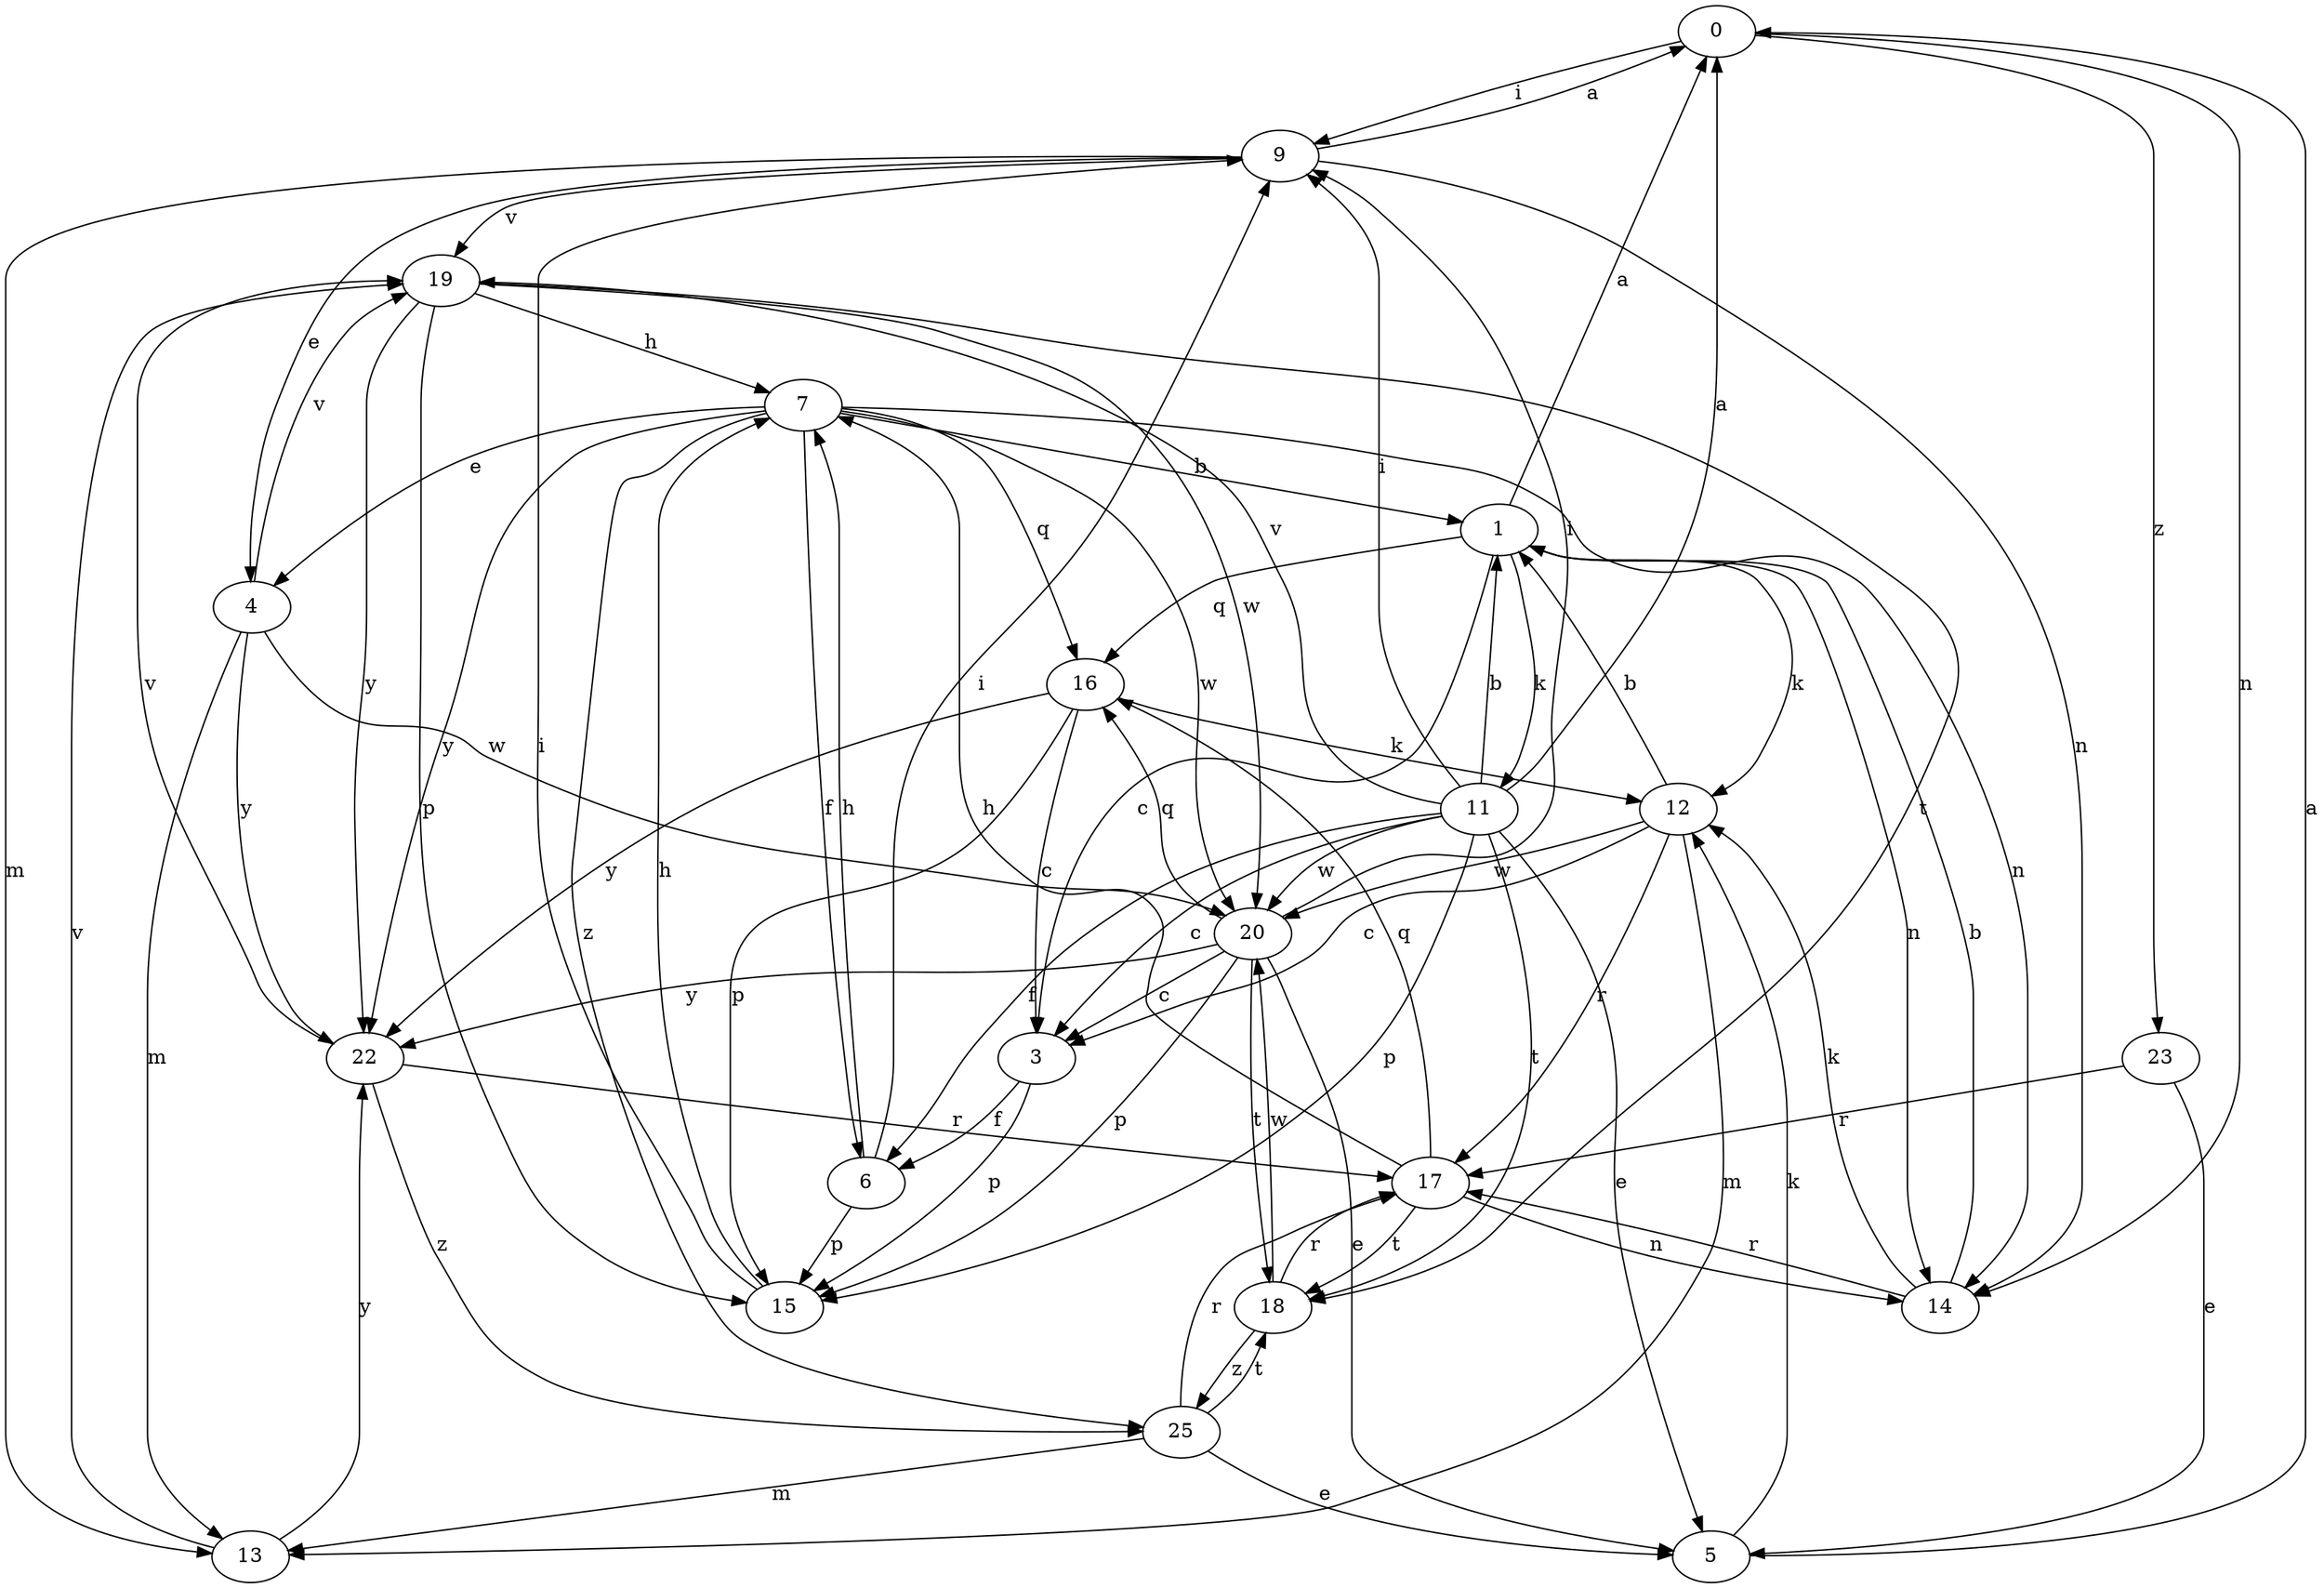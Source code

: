 strict digraph  {
0;
1;
3;
4;
5;
6;
7;
9;
11;
12;
13;
14;
15;
16;
17;
18;
19;
20;
22;
23;
25;
0 -> 9  [label=i];
0 -> 14  [label=n];
0 -> 23  [label=z];
1 -> 0  [label=a];
1 -> 3  [label=c];
1 -> 11  [label=k];
1 -> 12  [label=k];
1 -> 14  [label=n];
1 -> 16  [label=q];
3 -> 6  [label=f];
3 -> 15  [label=p];
4 -> 13  [label=m];
4 -> 19  [label=v];
4 -> 20  [label=w];
4 -> 22  [label=y];
5 -> 0  [label=a];
5 -> 12  [label=k];
6 -> 7  [label=h];
6 -> 9  [label=i];
6 -> 15  [label=p];
7 -> 1  [label=b];
7 -> 4  [label=e];
7 -> 6  [label=f];
7 -> 14  [label=n];
7 -> 16  [label=q];
7 -> 20  [label=w];
7 -> 22  [label=y];
7 -> 25  [label=z];
9 -> 0  [label=a];
9 -> 4  [label=e];
9 -> 13  [label=m];
9 -> 14  [label=n];
9 -> 19  [label=v];
11 -> 0  [label=a];
11 -> 1  [label=b];
11 -> 3  [label=c];
11 -> 5  [label=e];
11 -> 6  [label=f];
11 -> 9  [label=i];
11 -> 15  [label=p];
11 -> 18  [label=t];
11 -> 19  [label=v];
11 -> 20  [label=w];
12 -> 1  [label=b];
12 -> 3  [label=c];
12 -> 13  [label=m];
12 -> 17  [label=r];
12 -> 20  [label=w];
13 -> 19  [label=v];
13 -> 22  [label=y];
14 -> 1  [label=b];
14 -> 12  [label=k];
14 -> 17  [label=r];
15 -> 7  [label=h];
15 -> 9  [label=i];
16 -> 3  [label=c];
16 -> 12  [label=k];
16 -> 15  [label=p];
16 -> 22  [label=y];
17 -> 7  [label=h];
17 -> 14  [label=n];
17 -> 16  [label=q];
17 -> 18  [label=t];
18 -> 17  [label=r];
18 -> 20  [label=w];
18 -> 25  [label=z];
19 -> 7  [label=h];
19 -> 15  [label=p];
19 -> 18  [label=t];
19 -> 20  [label=w];
19 -> 22  [label=y];
20 -> 3  [label=c];
20 -> 5  [label=e];
20 -> 9  [label=i];
20 -> 15  [label=p];
20 -> 16  [label=q];
20 -> 18  [label=t];
20 -> 22  [label=y];
22 -> 17  [label=r];
22 -> 19  [label=v];
22 -> 25  [label=z];
23 -> 5  [label=e];
23 -> 17  [label=r];
25 -> 5  [label=e];
25 -> 13  [label=m];
25 -> 17  [label=r];
25 -> 18  [label=t];
}
